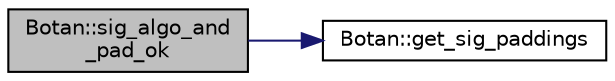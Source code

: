 digraph "Botan::sig_algo_and_pad_ok"
{
  edge [fontname="Helvetica",fontsize="10",labelfontname="Helvetica",labelfontsize="10"];
  node [fontname="Helvetica",fontsize="10",shape=record];
  rankdir="LR";
  Node302 [label="Botan::sig_algo_and\l_pad_ok",height=0.2,width=0.4,color="black", fillcolor="grey75", style="filled", fontcolor="black"];
  Node302 -> Node303 [color="midnightblue",fontsize="10",style="solid",fontname="Helvetica"];
  Node303 [label="Botan::get_sig_paddings",height=0.2,width=0.4,color="black", fillcolor="white", style="filled",URL="$namespace_botan.html#a68b05d4e236673d9d185cbfb1144cebc"];
}
